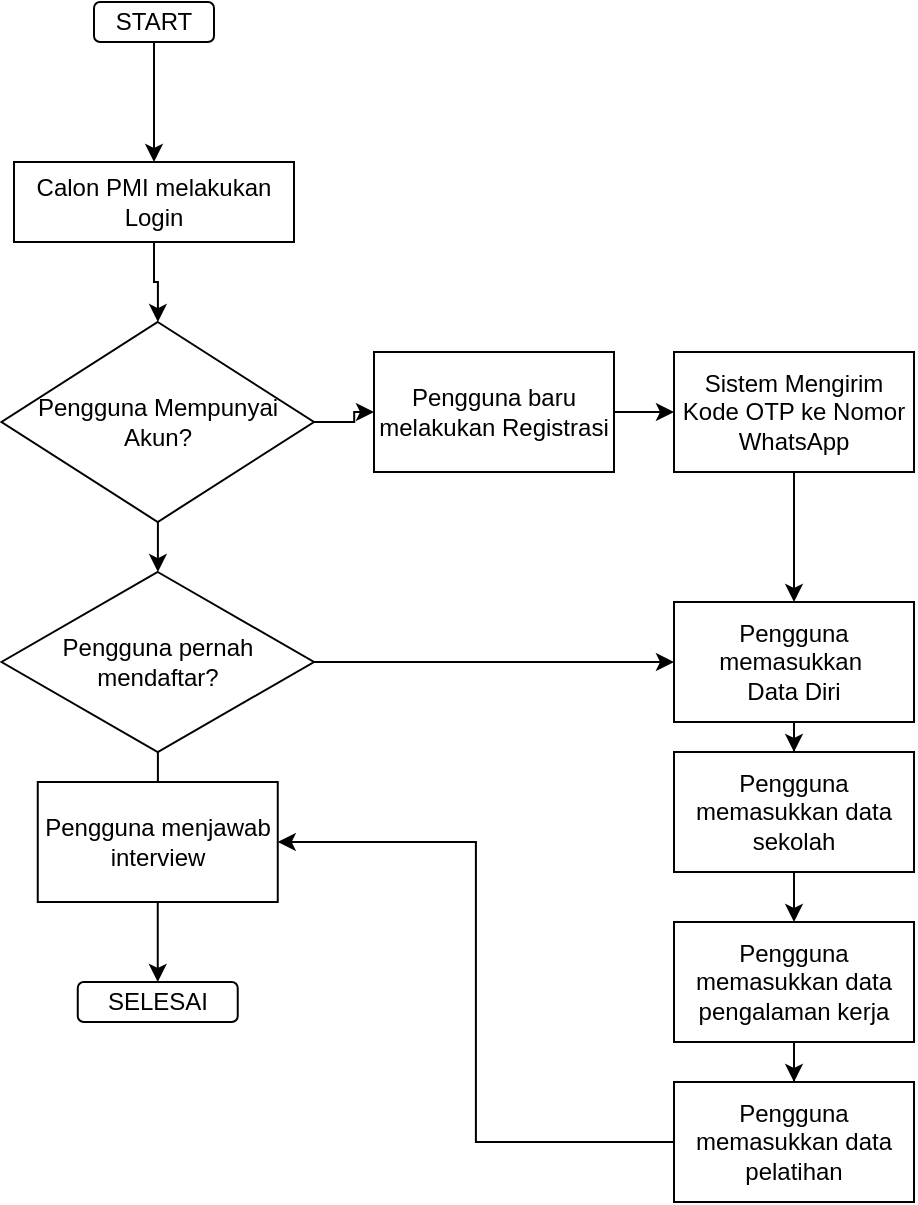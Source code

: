 <mxfile version="23.1.5" type="github">
  <diagram name="Halaman-1" id="4NVgkPy5qqp6XrZhuSw1">
    <mxGraphModel dx="2181" dy="1914" grid="1" gridSize="10" guides="1" tooltips="1" connect="1" arrows="1" fold="1" page="1" pageScale="1" pageWidth="827" pageHeight="1169" math="0" shadow="0">
      <root>
        <mxCell id="0" />
        <mxCell id="1" parent="0" />
        <mxCell id="fQUz_tcGDOpw3rwPCMO--3" value="" style="edgeStyle=orthogonalEdgeStyle;rounded=0;orthogonalLoop=1;jettySize=auto;html=1;" edge="1" parent="1" source="fQUz_tcGDOpw3rwPCMO--1">
          <mxGeometry relative="1" as="geometry">
            <mxPoint x="50" as="targetPoint" />
          </mxGeometry>
        </mxCell>
        <mxCell id="fQUz_tcGDOpw3rwPCMO--1" value="START" style="rounded=1;whiteSpace=wrap;html=1;" vertex="1" parent="1">
          <mxGeometry x="20" y="-80" width="60" height="20" as="geometry" />
        </mxCell>
        <mxCell id="fQUz_tcGDOpw3rwPCMO--6" value="" style="edgeStyle=orthogonalEdgeStyle;rounded=0;orthogonalLoop=1;jettySize=auto;html=1;" edge="1" parent="1" source="fQUz_tcGDOpw3rwPCMO--4" target="fQUz_tcGDOpw3rwPCMO--5">
          <mxGeometry relative="1" as="geometry" />
        </mxCell>
        <mxCell id="fQUz_tcGDOpw3rwPCMO--4" value="Calon PMI melakukan Login" style="rounded=0;whiteSpace=wrap;html=1;" vertex="1" parent="1">
          <mxGeometry x="-20" width="140" height="40" as="geometry" />
        </mxCell>
        <mxCell id="fQUz_tcGDOpw3rwPCMO--11" value="" style="edgeStyle=orthogonalEdgeStyle;rounded=0;orthogonalLoop=1;jettySize=auto;html=1;" edge="1" parent="1" source="fQUz_tcGDOpw3rwPCMO--5" target="fQUz_tcGDOpw3rwPCMO--10">
          <mxGeometry relative="1" as="geometry" />
        </mxCell>
        <mxCell id="fQUz_tcGDOpw3rwPCMO--17" value="" style="edgeStyle=orthogonalEdgeStyle;rounded=0;orthogonalLoop=1;jettySize=auto;html=1;" edge="1" parent="1" source="fQUz_tcGDOpw3rwPCMO--5" target="fQUz_tcGDOpw3rwPCMO--16">
          <mxGeometry relative="1" as="geometry" />
        </mxCell>
        <mxCell id="fQUz_tcGDOpw3rwPCMO--5" value="Pengguna Mempunyai Akun?" style="rhombus;whiteSpace=wrap;html=1;rounded=0;" vertex="1" parent="1">
          <mxGeometry x="-26.25" y="80" width="156.25" height="100" as="geometry" />
        </mxCell>
        <mxCell id="fQUz_tcGDOpw3rwPCMO--13" value="" style="edgeStyle=orthogonalEdgeStyle;rounded=0;orthogonalLoop=1;jettySize=auto;html=1;" edge="1" parent="1" source="fQUz_tcGDOpw3rwPCMO--10" target="fQUz_tcGDOpw3rwPCMO--12">
          <mxGeometry relative="1" as="geometry" />
        </mxCell>
        <mxCell id="fQUz_tcGDOpw3rwPCMO--10" value="Pengguna baru melakukan Registrasi" style="whiteSpace=wrap;html=1;rounded=0;" vertex="1" parent="1">
          <mxGeometry x="160" y="95" width="120" height="60" as="geometry" />
        </mxCell>
        <mxCell id="fQUz_tcGDOpw3rwPCMO--15" value="" style="edgeStyle=orthogonalEdgeStyle;rounded=0;orthogonalLoop=1;jettySize=auto;html=1;" edge="1" parent="1" source="fQUz_tcGDOpw3rwPCMO--12" target="fQUz_tcGDOpw3rwPCMO--14">
          <mxGeometry relative="1" as="geometry" />
        </mxCell>
        <mxCell id="fQUz_tcGDOpw3rwPCMO--12" value="Sistem Mengirim Kode OTP ke Nomor WhatsApp" style="whiteSpace=wrap;html=1;rounded=0;" vertex="1" parent="1">
          <mxGeometry x="310" y="95" width="120" height="60" as="geometry" />
        </mxCell>
        <mxCell id="fQUz_tcGDOpw3rwPCMO--22" value="" style="edgeStyle=orthogonalEdgeStyle;rounded=0;orthogonalLoop=1;jettySize=auto;html=1;" edge="1" parent="1" source="fQUz_tcGDOpw3rwPCMO--14" target="fQUz_tcGDOpw3rwPCMO--21">
          <mxGeometry relative="1" as="geometry" />
        </mxCell>
        <mxCell id="fQUz_tcGDOpw3rwPCMO--14" value="Pengguna memasukkan&amp;nbsp;&lt;br&gt;Data Diri" style="whiteSpace=wrap;html=1;rounded=0;" vertex="1" parent="1">
          <mxGeometry x="310" y="220" width="120" height="60" as="geometry" />
        </mxCell>
        <mxCell id="fQUz_tcGDOpw3rwPCMO--18" style="edgeStyle=orthogonalEdgeStyle;rounded=0;orthogonalLoop=1;jettySize=auto;html=1;exitX=1;exitY=0.5;exitDx=0;exitDy=0;entryX=0;entryY=0.5;entryDx=0;entryDy=0;" edge="1" parent="1" source="fQUz_tcGDOpw3rwPCMO--16" target="fQUz_tcGDOpw3rwPCMO--14">
          <mxGeometry relative="1" as="geometry" />
        </mxCell>
        <mxCell id="fQUz_tcGDOpw3rwPCMO--20" value="" style="edgeStyle=orthogonalEdgeStyle;rounded=0;orthogonalLoop=1;jettySize=auto;html=1;" edge="1" parent="1" source="fQUz_tcGDOpw3rwPCMO--16" target="fQUz_tcGDOpw3rwPCMO--19">
          <mxGeometry relative="1" as="geometry" />
        </mxCell>
        <mxCell id="fQUz_tcGDOpw3rwPCMO--16" value="Pengguna pernah mendaftar?" style="rhombus;whiteSpace=wrap;html=1;rounded=0;" vertex="1" parent="1">
          <mxGeometry x="-26.25" y="205" width="156.25" height="90" as="geometry" />
        </mxCell>
        <mxCell id="fQUz_tcGDOpw3rwPCMO--31" value="" style="edgeStyle=orthogonalEdgeStyle;rounded=0;orthogonalLoop=1;jettySize=auto;html=1;" edge="1" parent="1" source="fQUz_tcGDOpw3rwPCMO--19" target="fQUz_tcGDOpw3rwPCMO--29">
          <mxGeometry relative="1" as="geometry" />
        </mxCell>
        <mxCell id="fQUz_tcGDOpw3rwPCMO--19" value="Pengguna menjawab interview" style="whiteSpace=wrap;html=1;rounded=0;" vertex="1" parent="1">
          <mxGeometry x="-8.125" y="310" width="120" height="60" as="geometry" />
        </mxCell>
        <mxCell id="fQUz_tcGDOpw3rwPCMO--24" value="" style="edgeStyle=orthogonalEdgeStyle;rounded=0;orthogonalLoop=1;jettySize=auto;html=1;" edge="1" parent="1" source="fQUz_tcGDOpw3rwPCMO--21" target="fQUz_tcGDOpw3rwPCMO--23">
          <mxGeometry relative="1" as="geometry" />
        </mxCell>
        <mxCell id="fQUz_tcGDOpw3rwPCMO--21" value="Pengguna memasukkan data sekolah" style="whiteSpace=wrap;html=1;rounded=0;" vertex="1" parent="1">
          <mxGeometry x="310" y="295" width="120" height="60" as="geometry" />
        </mxCell>
        <mxCell id="fQUz_tcGDOpw3rwPCMO--27" value="" style="edgeStyle=orthogonalEdgeStyle;rounded=0;orthogonalLoop=1;jettySize=auto;html=1;" edge="1" parent="1" source="fQUz_tcGDOpw3rwPCMO--23" target="fQUz_tcGDOpw3rwPCMO--25">
          <mxGeometry relative="1" as="geometry" />
        </mxCell>
        <mxCell id="fQUz_tcGDOpw3rwPCMO--23" value="Pengguna memasukkan data pengalaman kerja" style="whiteSpace=wrap;html=1;rounded=0;" vertex="1" parent="1">
          <mxGeometry x="310" y="380" width="120" height="60" as="geometry" />
        </mxCell>
        <mxCell id="fQUz_tcGDOpw3rwPCMO--26" style="edgeStyle=orthogonalEdgeStyle;rounded=0;orthogonalLoop=1;jettySize=auto;html=1;exitX=0;exitY=0.5;exitDx=0;exitDy=0;entryX=1;entryY=0.5;entryDx=0;entryDy=0;" edge="1" parent="1" source="fQUz_tcGDOpw3rwPCMO--25" target="fQUz_tcGDOpw3rwPCMO--19">
          <mxGeometry relative="1" as="geometry" />
        </mxCell>
        <mxCell id="fQUz_tcGDOpw3rwPCMO--25" value="Pengguna memasukkan data pelatihan" style="whiteSpace=wrap;html=1;rounded=0;" vertex="1" parent="1">
          <mxGeometry x="310" y="460" width="120" height="60" as="geometry" />
        </mxCell>
        <mxCell id="fQUz_tcGDOpw3rwPCMO--29" value="SELESAI" style="rounded=1;whiteSpace=wrap;html=1;" vertex="1" parent="1">
          <mxGeometry x="11.88" y="410" width="79.99" height="20" as="geometry" />
        </mxCell>
      </root>
    </mxGraphModel>
  </diagram>
</mxfile>
